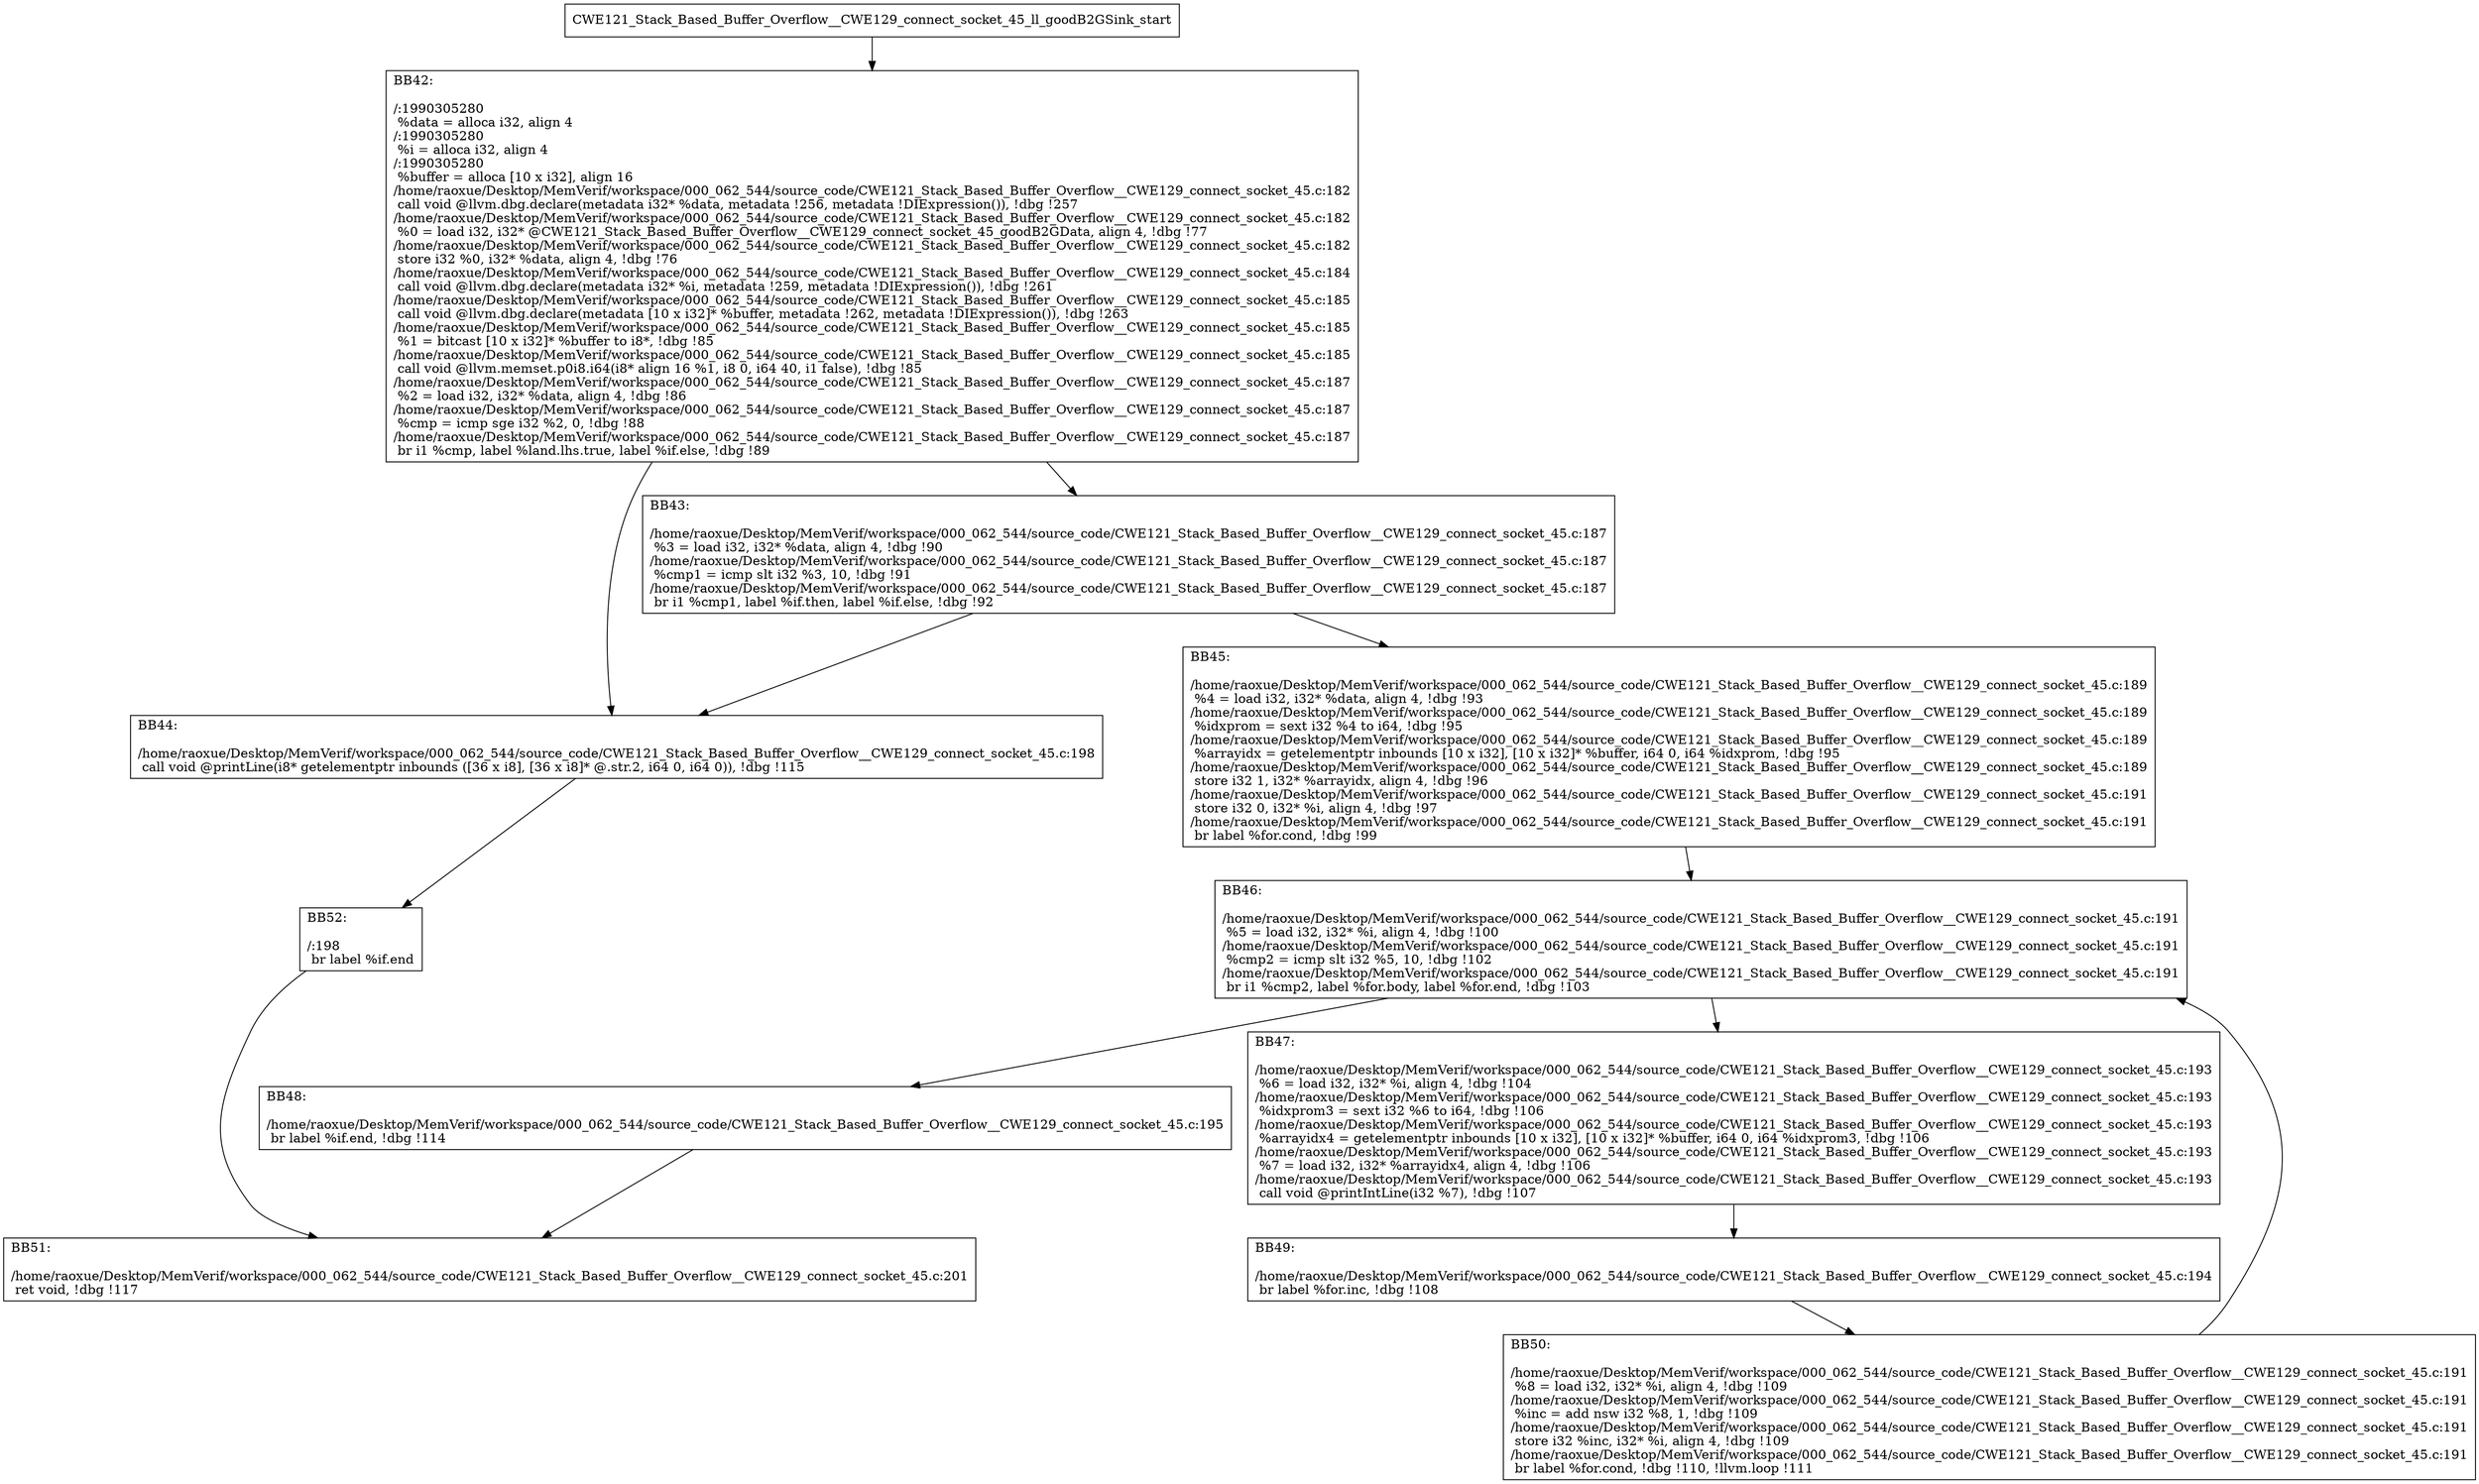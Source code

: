 digraph "CFG for'CWE121_Stack_Based_Buffer_Overflow__CWE129_connect_socket_45_ll_goodB2GSink' function" {
	BBCWE121_Stack_Based_Buffer_Overflow__CWE129_connect_socket_45_ll_goodB2GSink_start[shape=record,label="{CWE121_Stack_Based_Buffer_Overflow__CWE129_connect_socket_45_ll_goodB2GSink_start}"];
	BBCWE121_Stack_Based_Buffer_Overflow__CWE129_connect_socket_45_ll_goodB2GSink_start-> CWE121_Stack_Based_Buffer_Overflow__CWE129_connect_socket_45_ll_goodB2GSinkBB42;
	CWE121_Stack_Based_Buffer_Overflow__CWE129_connect_socket_45_ll_goodB2GSinkBB42 [shape=record, label="{BB42:\l\l/:1990305280\l
  %data = alloca i32, align 4\l
/:1990305280\l
  %i = alloca i32, align 4\l
/:1990305280\l
  %buffer = alloca [10 x i32], align 16\l
/home/raoxue/Desktop/MemVerif/workspace/000_062_544/source_code/CWE121_Stack_Based_Buffer_Overflow__CWE129_connect_socket_45.c:182\l
  call void @llvm.dbg.declare(metadata i32* %data, metadata !256, metadata !DIExpression()), !dbg !257\l
/home/raoxue/Desktop/MemVerif/workspace/000_062_544/source_code/CWE121_Stack_Based_Buffer_Overflow__CWE129_connect_socket_45.c:182\l
  %0 = load i32, i32* @CWE121_Stack_Based_Buffer_Overflow__CWE129_connect_socket_45_goodB2GData, align 4, !dbg !77\l
/home/raoxue/Desktop/MemVerif/workspace/000_062_544/source_code/CWE121_Stack_Based_Buffer_Overflow__CWE129_connect_socket_45.c:182\l
  store i32 %0, i32* %data, align 4, !dbg !76\l
/home/raoxue/Desktop/MemVerif/workspace/000_062_544/source_code/CWE121_Stack_Based_Buffer_Overflow__CWE129_connect_socket_45.c:184\l
  call void @llvm.dbg.declare(metadata i32* %i, metadata !259, metadata !DIExpression()), !dbg !261\l
/home/raoxue/Desktop/MemVerif/workspace/000_062_544/source_code/CWE121_Stack_Based_Buffer_Overflow__CWE129_connect_socket_45.c:185\l
  call void @llvm.dbg.declare(metadata [10 x i32]* %buffer, metadata !262, metadata !DIExpression()), !dbg !263\l
/home/raoxue/Desktop/MemVerif/workspace/000_062_544/source_code/CWE121_Stack_Based_Buffer_Overflow__CWE129_connect_socket_45.c:185\l
  %1 = bitcast [10 x i32]* %buffer to i8*, !dbg !85\l
/home/raoxue/Desktop/MemVerif/workspace/000_062_544/source_code/CWE121_Stack_Based_Buffer_Overflow__CWE129_connect_socket_45.c:185\l
  call void @llvm.memset.p0i8.i64(i8* align 16 %1, i8 0, i64 40, i1 false), !dbg !85\l
/home/raoxue/Desktop/MemVerif/workspace/000_062_544/source_code/CWE121_Stack_Based_Buffer_Overflow__CWE129_connect_socket_45.c:187\l
  %2 = load i32, i32* %data, align 4, !dbg !86\l
/home/raoxue/Desktop/MemVerif/workspace/000_062_544/source_code/CWE121_Stack_Based_Buffer_Overflow__CWE129_connect_socket_45.c:187\l
  %cmp = icmp sge i32 %2, 0, !dbg !88\l
/home/raoxue/Desktop/MemVerif/workspace/000_062_544/source_code/CWE121_Stack_Based_Buffer_Overflow__CWE129_connect_socket_45.c:187\l
  br i1 %cmp, label %land.lhs.true, label %if.else, !dbg !89\l
}"];
	CWE121_Stack_Based_Buffer_Overflow__CWE129_connect_socket_45_ll_goodB2GSinkBB42-> CWE121_Stack_Based_Buffer_Overflow__CWE129_connect_socket_45_ll_goodB2GSinkBB43;
	CWE121_Stack_Based_Buffer_Overflow__CWE129_connect_socket_45_ll_goodB2GSinkBB42-> CWE121_Stack_Based_Buffer_Overflow__CWE129_connect_socket_45_ll_goodB2GSinkBB44;
	CWE121_Stack_Based_Buffer_Overflow__CWE129_connect_socket_45_ll_goodB2GSinkBB43 [shape=record, label="{BB43:\l\l/home/raoxue/Desktop/MemVerif/workspace/000_062_544/source_code/CWE121_Stack_Based_Buffer_Overflow__CWE129_connect_socket_45.c:187\l
  %3 = load i32, i32* %data, align 4, !dbg !90\l
/home/raoxue/Desktop/MemVerif/workspace/000_062_544/source_code/CWE121_Stack_Based_Buffer_Overflow__CWE129_connect_socket_45.c:187\l
  %cmp1 = icmp slt i32 %3, 10, !dbg !91\l
/home/raoxue/Desktop/MemVerif/workspace/000_062_544/source_code/CWE121_Stack_Based_Buffer_Overflow__CWE129_connect_socket_45.c:187\l
  br i1 %cmp1, label %if.then, label %if.else, !dbg !92\l
}"];
	CWE121_Stack_Based_Buffer_Overflow__CWE129_connect_socket_45_ll_goodB2GSinkBB43-> CWE121_Stack_Based_Buffer_Overflow__CWE129_connect_socket_45_ll_goodB2GSinkBB45;
	CWE121_Stack_Based_Buffer_Overflow__CWE129_connect_socket_45_ll_goodB2GSinkBB43-> CWE121_Stack_Based_Buffer_Overflow__CWE129_connect_socket_45_ll_goodB2GSinkBB44;
	CWE121_Stack_Based_Buffer_Overflow__CWE129_connect_socket_45_ll_goodB2GSinkBB45 [shape=record, label="{BB45:\l\l/home/raoxue/Desktop/MemVerif/workspace/000_062_544/source_code/CWE121_Stack_Based_Buffer_Overflow__CWE129_connect_socket_45.c:189\l
  %4 = load i32, i32* %data, align 4, !dbg !93\l
/home/raoxue/Desktop/MemVerif/workspace/000_062_544/source_code/CWE121_Stack_Based_Buffer_Overflow__CWE129_connect_socket_45.c:189\l
  %idxprom = sext i32 %4 to i64, !dbg !95\l
/home/raoxue/Desktop/MemVerif/workspace/000_062_544/source_code/CWE121_Stack_Based_Buffer_Overflow__CWE129_connect_socket_45.c:189\l
  %arrayidx = getelementptr inbounds [10 x i32], [10 x i32]* %buffer, i64 0, i64 %idxprom, !dbg !95\l
/home/raoxue/Desktop/MemVerif/workspace/000_062_544/source_code/CWE121_Stack_Based_Buffer_Overflow__CWE129_connect_socket_45.c:189\l
  store i32 1, i32* %arrayidx, align 4, !dbg !96\l
/home/raoxue/Desktop/MemVerif/workspace/000_062_544/source_code/CWE121_Stack_Based_Buffer_Overflow__CWE129_connect_socket_45.c:191\l
  store i32 0, i32* %i, align 4, !dbg !97\l
/home/raoxue/Desktop/MemVerif/workspace/000_062_544/source_code/CWE121_Stack_Based_Buffer_Overflow__CWE129_connect_socket_45.c:191\l
  br label %for.cond, !dbg !99\l
}"];
	CWE121_Stack_Based_Buffer_Overflow__CWE129_connect_socket_45_ll_goodB2GSinkBB45-> CWE121_Stack_Based_Buffer_Overflow__CWE129_connect_socket_45_ll_goodB2GSinkBB46;
	CWE121_Stack_Based_Buffer_Overflow__CWE129_connect_socket_45_ll_goodB2GSinkBB46 [shape=record, label="{BB46:\l\l/home/raoxue/Desktop/MemVerif/workspace/000_062_544/source_code/CWE121_Stack_Based_Buffer_Overflow__CWE129_connect_socket_45.c:191\l
  %5 = load i32, i32* %i, align 4, !dbg !100\l
/home/raoxue/Desktop/MemVerif/workspace/000_062_544/source_code/CWE121_Stack_Based_Buffer_Overflow__CWE129_connect_socket_45.c:191\l
  %cmp2 = icmp slt i32 %5, 10, !dbg !102\l
/home/raoxue/Desktop/MemVerif/workspace/000_062_544/source_code/CWE121_Stack_Based_Buffer_Overflow__CWE129_connect_socket_45.c:191\l
  br i1 %cmp2, label %for.body, label %for.end, !dbg !103\l
}"];
	CWE121_Stack_Based_Buffer_Overflow__CWE129_connect_socket_45_ll_goodB2GSinkBB46-> CWE121_Stack_Based_Buffer_Overflow__CWE129_connect_socket_45_ll_goodB2GSinkBB47;
	CWE121_Stack_Based_Buffer_Overflow__CWE129_connect_socket_45_ll_goodB2GSinkBB46-> CWE121_Stack_Based_Buffer_Overflow__CWE129_connect_socket_45_ll_goodB2GSinkBB48;
	CWE121_Stack_Based_Buffer_Overflow__CWE129_connect_socket_45_ll_goodB2GSinkBB47 [shape=record, label="{BB47:\l\l/home/raoxue/Desktop/MemVerif/workspace/000_062_544/source_code/CWE121_Stack_Based_Buffer_Overflow__CWE129_connect_socket_45.c:193\l
  %6 = load i32, i32* %i, align 4, !dbg !104\l
/home/raoxue/Desktop/MemVerif/workspace/000_062_544/source_code/CWE121_Stack_Based_Buffer_Overflow__CWE129_connect_socket_45.c:193\l
  %idxprom3 = sext i32 %6 to i64, !dbg !106\l
/home/raoxue/Desktop/MemVerif/workspace/000_062_544/source_code/CWE121_Stack_Based_Buffer_Overflow__CWE129_connect_socket_45.c:193\l
  %arrayidx4 = getelementptr inbounds [10 x i32], [10 x i32]* %buffer, i64 0, i64 %idxprom3, !dbg !106\l
/home/raoxue/Desktop/MemVerif/workspace/000_062_544/source_code/CWE121_Stack_Based_Buffer_Overflow__CWE129_connect_socket_45.c:193\l
  %7 = load i32, i32* %arrayidx4, align 4, !dbg !106\l
/home/raoxue/Desktop/MemVerif/workspace/000_062_544/source_code/CWE121_Stack_Based_Buffer_Overflow__CWE129_connect_socket_45.c:193\l
  call void @printIntLine(i32 %7), !dbg !107\l
}"];
	CWE121_Stack_Based_Buffer_Overflow__CWE129_connect_socket_45_ll_goodB2GSinkBB47-> CWE121_Stack_Based_Buffer_Overflow__CWE129_connect_socket_45_ll_goodB2GSinkBB49;
	CWE121_Stack_Based_Buffer_Overflow__CWE129_connect_socket_45_ll_goodB2GSinkBB49 [shape=record, label="{BB49:\l\l/home/raoxue/Desktop/MemVerif/workspace/000_062_544/source_code/CWE121_Stack_Based_Buffer_Overflow__CWE129_connect_socket_45.c:194\l
  br label %for.inc, !dbg !108\l
}"];
	CWE121_Stack_Based_Buffer_Overflow__CWE129_connect_socket_45_ll_goodB2GSinkBB49-> CWE121_Stack_Based_Buffer_Overflow__CWE129_connect_socket_45_ll_goodB2GSinkBB50;
	CWE121_Stack_Based_Buffer_Overflow__CWE129_connect_socket_45_ll_goodB2GSinkBB50 [shape=record, label="{BB50:\l\l/home/raoxue/Desktop/MemVerif/workspace/000_062_544/source_code/CWE121_Stack_Based_Buffer_Overflow__CWE129_connect_socket_45.c:191\l
  %8 = load i32, i32* %i, align 4, !dbg !109\l
/home/raoxue/Desktop/MemVerif/workspace/000_062_544/source_code/CWE121_Stack_Based_Buffer_Overflow__CWE129_connect_socket_45.c:191\l
  %inc = add nsw i32 %8, 1, !dbg !109\l
/home/raoxue/Desktop/MemVerif/workspace/000_062_544/source_code/CWE121_Stack_Based_Buffer_Overflow__CWE129_connect_socket_45.c:191\l
  store i32 %inc, i32* %i, align 4, !dbg !109\l
/home/raoxue/Desktop/MemVerif/workspace/000_062_544/source_code/CWE121_Stack_Based_Buffer_Overflow__CWE129_connect_socket_45.c:191\l
  br label %for.cond, !dbg !110, !llvm.loop !111\l
}"];
	CWE121_Stack_Based_Buffer_Overflow__CWE129_connect_socket_45_ll_goodB2GSinkBB50-> CWE121_Stack_Based_Buffer_Overflow__CWE129_connect_socket_45_ll_goodB2GSinkBB46;
	CWE121_Stack_Based_Buffer_Overflow__CWE129_connect_socket_45_ll_goodB2GSinkBB48 [shape=record, label="{BB48:\l\l/home/raoxue/Desktop/MemVerif/workspace/000_062_544/source_code/CWE121_Stack_Based_Buffer_Overflow__CWE129_connect_socket_45.c:195\l
  br label %if.end, !dbg !114\l
}"];
	CWE121_Stack_Based_Buffer_Overflow__CWE129_connect_socket_45_ll_goodB2GSinkBB48-> CWE121_Stack_Based_Buffer_Overflow__CWE129_connect_socket_45_ll_goodB2GSinkBB51;
	CWE121_Stack_Based_Buffer_Overflow__CWE129_connect_socket_45_ll_goodB2GSinkBB44 [shape=record, label="{BB44:\l\l/home/raoxue/Desktop/MemVerif/workspace/000_062_544/source_code/CWE121_Stack_Based_Buffer_Overflow__CWE129_connect_socket_45.c:198\l
  call void @printLine(i8* getelementptr inbounds ([36 x i8], [36 x i8]* @.str.2, i64 0, i64 0)), !dbg !115\l
}"];
	CWE121_Stack_Based_Buffer_Overflow__CWE129_connect_socket_45_ll_goodB2GSinkBB44-> CWE121_Stack_Based_Buffer_Overflow__CWE129_connect_socket_45_ll_goodB2GSinkBB52;
	CWE121_Stack_Based_Buffer_Overflow__CWE129_connect_socket_45_ll_goodB2GSinkBB52 [shape=record, label="{BB52:\l\l/:198\l
  br label %if.end\l
}"];
	CWE121_Stack_Based_Buffer_Overflow__CWE129_connect_socket_45_ll_goodB2GSinkBB52-> CWE121_Stack_Based_Buffer_Overflow__CWE129_connect_socket_45_ll_goodB2GSinkBB51;
	CWE121_Stack_Based_Buffer_Overflow__CWE129_connect_socket_45_ll_goodB2GSinkBB51 [shape=record, label="{BB51:\l\l/home/raoxue/Desktop/MemVerif/workspace/000_062_544/source_code/CWE121_Stack_Based_Buffer_Overflow__CWE129_connect_socket_45.c:201\l
  ret void, !dbg !117\l
}"];
}
